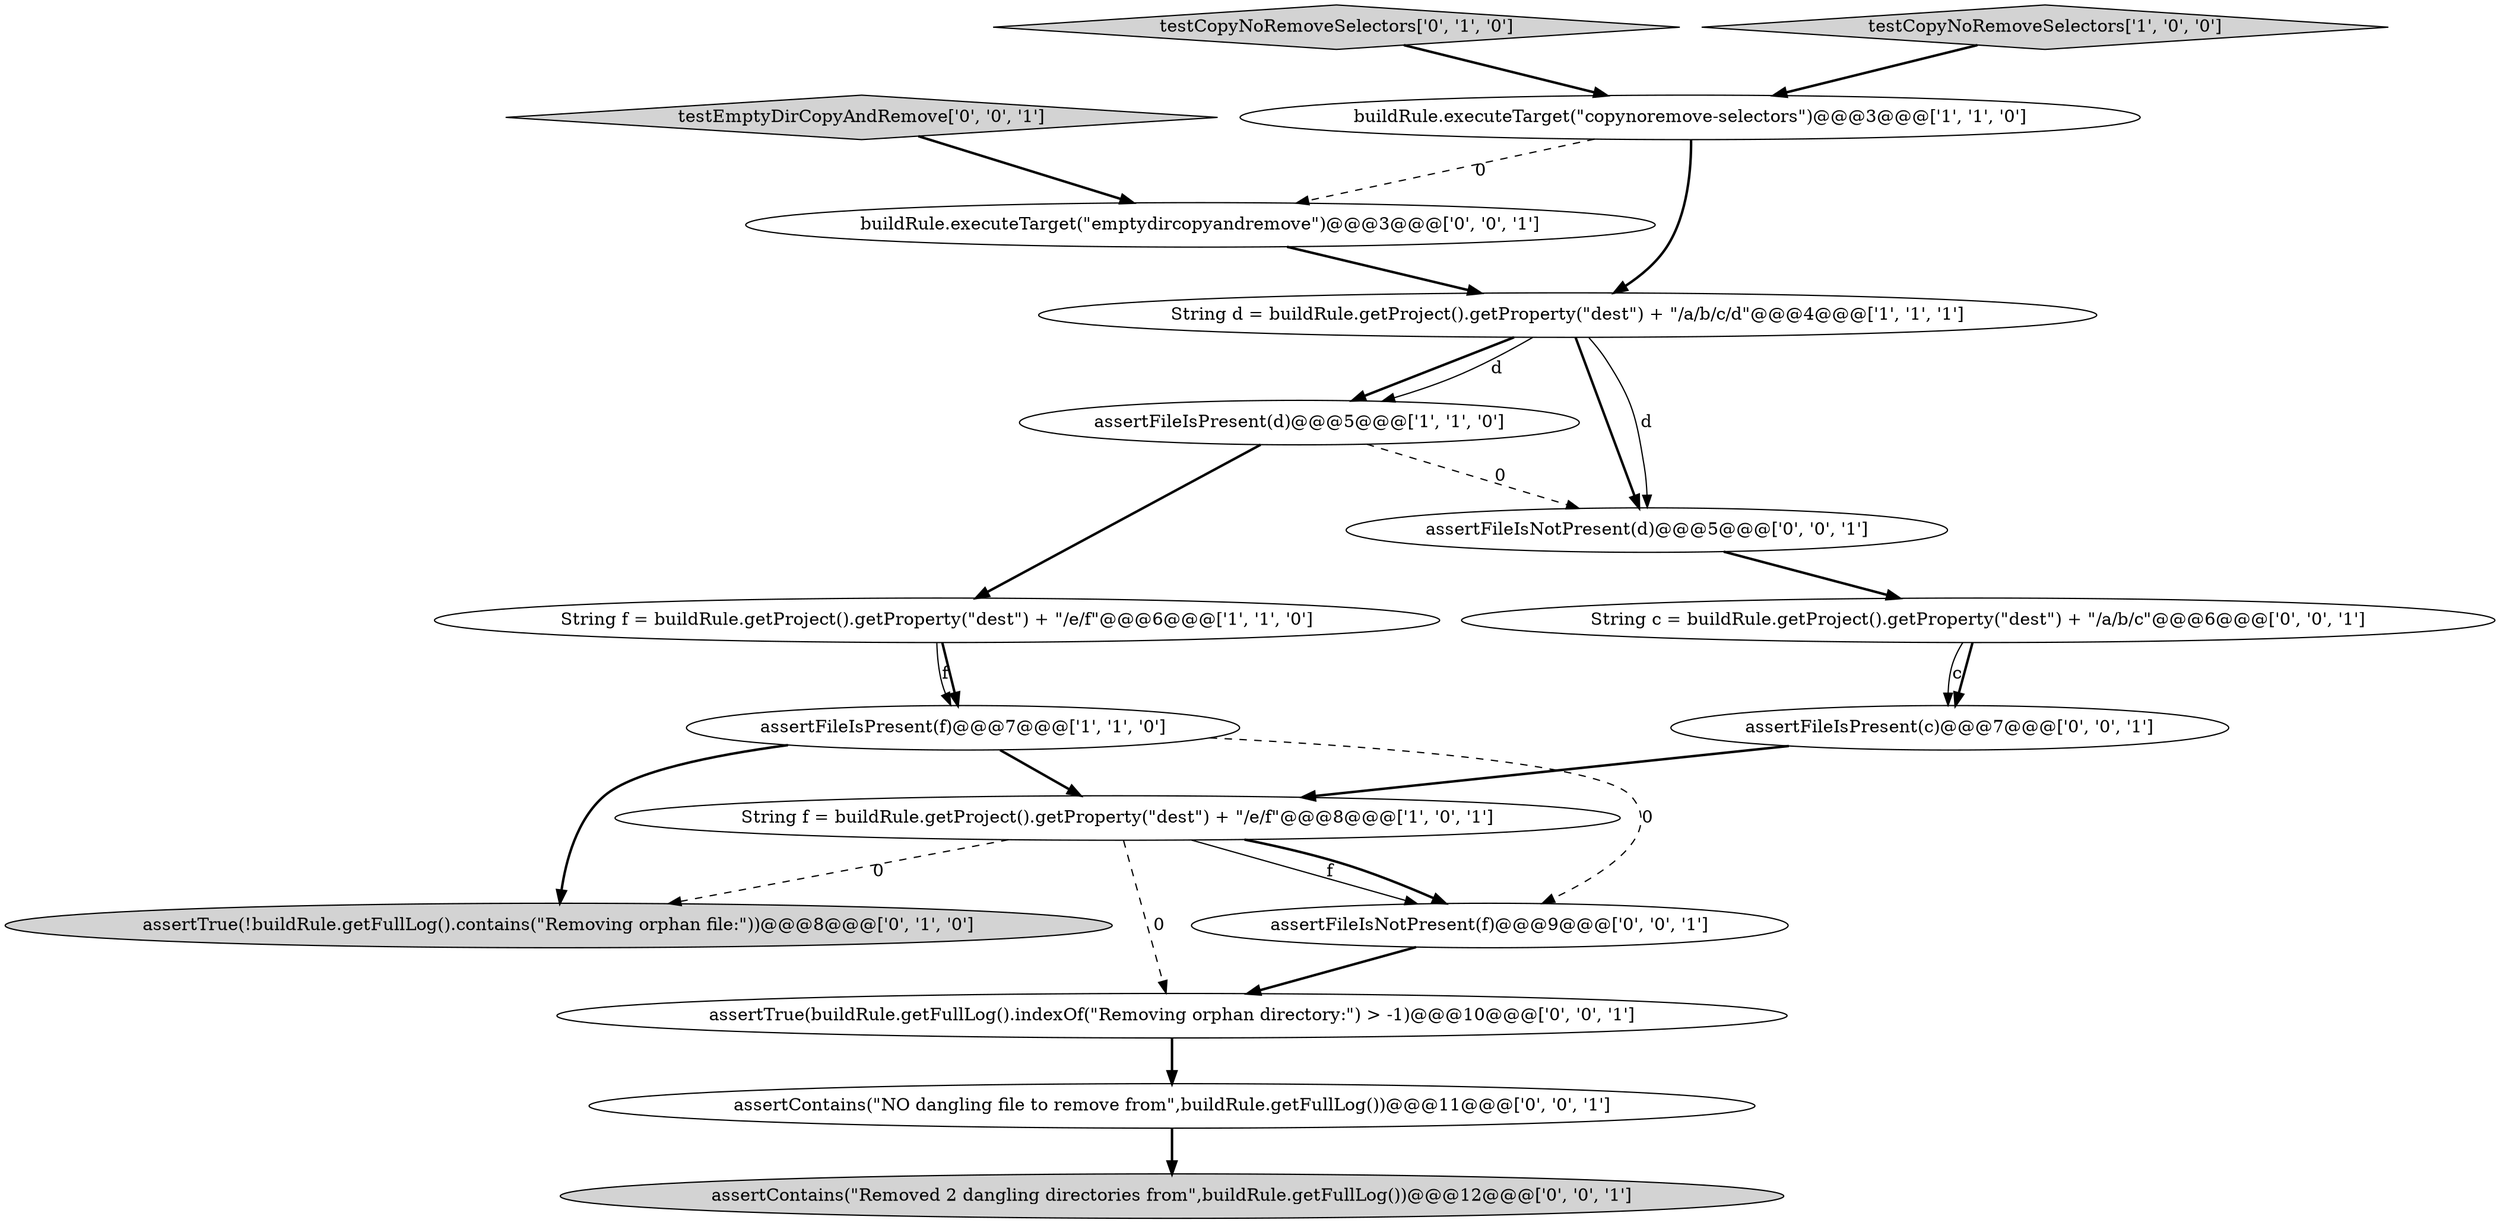 digraph {
1 [style = filled, label = "String f = buildRule.getProject().getProperty(\"dest\") + \"/e/f\"@@@8@@@['1', '0', '1']", fillcolor = white, shape = ellipse image = "AAA0AAABBB1BBB"];
9 [style = filled, label = "assertFileIsPresent(c)@@@7@@@['0', '0', '1']", fillcolor = white, shape = ellipse image = "AAA0AAABBB3BBB"];
14 [style = filled, label = "assertContains(\"Removed 2 dangling directories from\",buildRule.getFullLog())@@@12@@@['0', '0', '1']", fillcolor = lightgray, shape = ellipse image = "AAA0AAABBB3BBB"];
15 [style = filled, label = "buildRule.executeTarget(\"emptydircopyandremove\")@@@3@@@['0', '0', '1']", fillcolor = white, shape = ellipse image = "AAA0AAABBB3BBB"];
16 [style = filled, label = "assertFileIsNotPresent(f)@@@9@@@['0', '0', '1']", fillcolor = white, shape = ellipse image = "AAA0AAABBB3BBB"];
17 [style = filled, label = "assertContains(\"NO dangling file to remove from\",buildRule.getFullLog())@@@11@@@['0', '0', '1']", fillcolor = white, shape = ellipse image = "AAA0AAABBB3BBB"];
8 [style = filled, label = "testCopyNoRemoveSelectors['0', '1', '0']", fillcolor = lightgray, shape = diamond image = "AAA0AAABBB2BBB"];
11 [style = filled, label = "assertFileIsNotPresent(d)@@@5@@@['0', '0', '1']", fillcolor = white, shape = ellipse image = "AAA0AAABBB3BBB"];
2 [style = filled, label = "assertFileIsPresent(d)@@@5@@@['1', '1', '0']", fillcolor = white, shape = ellipse image = "AAA0AAABBB1BBB"];
3 [style = filled, label = "assertFileIsPresent(f)@@@7@@@['1', '1', '0']", fillcolor = white, shape = ellipse image = "AAA0AAABBB1BBB"];
12 [style = filled, label = "testEmptyDirCopyAndRemove['0', '0', '1']", fillcolor = lightgray, shape = diamond image = "AAA0AAABBB3BBB"];
5 [style = filled, label = "testCopyNoRemoveSelectors['1', '0', '0']", fillcolor = lightgray, shape = diamond image = "AAA0AAABBB1BBB"];
6 [style = filled, label = "String d = buildRule.getProject().getProperty(\"dest\") + \"/a/b/c/d\"@@@4@@@['1', '1', '1']", fillcolor = white, shape = ellipse image = "AAA0AAABBB1BBB"];
10 [style = filled, label = "assertTrue(buildRule.getFullLog().indexOf(\"Removing orphan directory:\") > -1)@@@10@@@['0', '0', '1']", fillcolor = white, shape = ellipse image = "AAA0AAABBB3BBB"];
7 [style = filled, label = "assertTrue(!buildRule.getFullLog().contains(\"Removing orphan file:\"))@@@8@@@['0', '1', '0']", fillcolor = lightgray, shape = ellipse image = "AAA1AAABBB2BBB"];
4 [style = filled, label = "buildRule.executeTarget(\"copynoremove-selectors\")@@@3@@@['1', '1', '0']", fillcolor = white, shape = ellipse image = "AAA0AAABBB1BBB"];
0 [style = filled, label = "String f = buildRule.getProject().getProperty(\"dest\") + \"/e/f\"@@@6@@@['1', '1', '0']", fillcolor = white, shape = ellipse image = "AAA0AAABBB1BBB"];
13 [style = filled, label = "String c = buildRule.getProject().getProperty(\"dest\") + \"/a/b/c\"@@@6@@@['0', '0', '1']", fillcolor = white, shape = ellipse image = "AAA0AAABBB3BBB"];
1->16 [style = solid, label="f"];
4->6 [style = bold, label=""];
8->4 [style = bold, label=""];
10->17 [style = bold, label=""];
3->16 [style = dashed, label="0"];
12->15 [style = bold, label=""];
6->11 [style = bold, label=""];
6->11 [style = solid, label="d"];
4->15 [style = dashed, label="0"];
17->14 [style = bold, label=""];
0->3 [style = solid, label="f"];
0->3 [style = bold, label=""];
3->7 [style = bold, label=""];
15->6 [style = bold, label=""];
16->10 [style = bold, label=""];
5->4 [style = bold, label=""];
3->1 [style = bold, label=""];
6->2 [style = bold, label=""];
13->9 [style = solid, label="c"];
1->7 [style = dashed, label="0"];
6->2 [style = solid, label="d"];
1->10 [style = dashed, label="0"];
11->13 [style = bold, label=""];
2->0 [style = bold, label=""];
13->9 [style = bold, label=""];
2->11 [style = dashed, label="0"];
1->16 [style = bold, label=""];
9->1 [style = bold, label=""];
}
